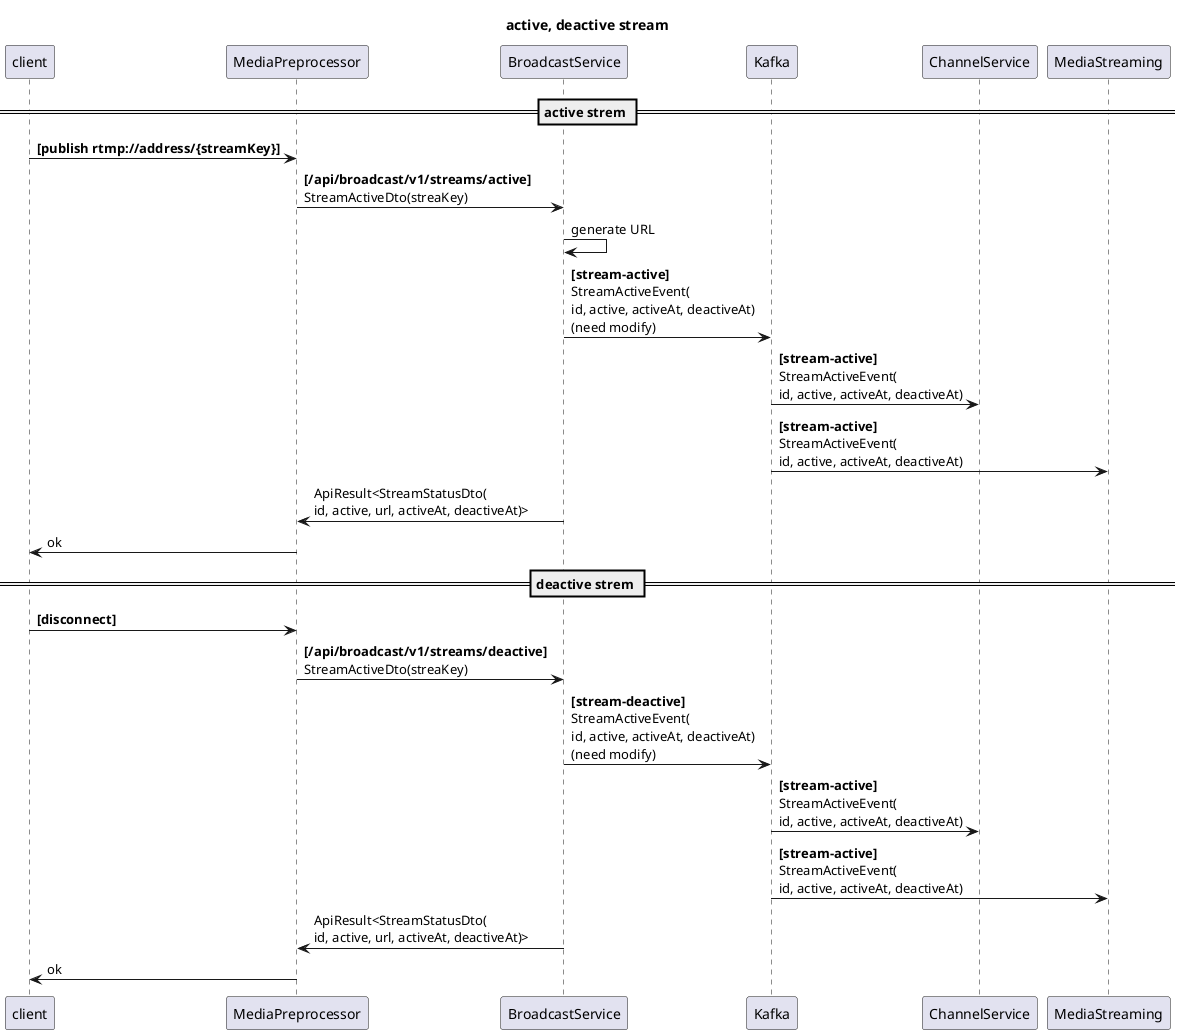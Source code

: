 @startuml "active_stream_sequence"

title "active, deactive stream"

participant client
participant MediaPreprocessor
participant BroadcastService
participant Kafka
participant ChannelService
participant MediaStreaming

== active strem ==

client -> MediaPreprocessor : <b>[publish rtmp://address/{streamKey}]

MediaPreprocessor -> BroadcastService : <b>[/api/broadcast/v1/streams/active]\nStreamActiveDto(streaKey)

BroadcastService -> BroadcastService : generate URL

BroadcastService -> Kafka : <b>[stream-active]\nStreamActiveEvent(\nid, active, activeAt, deactiveAt)\n(need modify)

Kafka -> ChannelService : <b>[stream-active]\nStreamActiveEvent(\nid, active, activeAt, deactiveAt)

Kafka -> MediaStreaming : <b>[stream-active]\nStreamActiveEvent(\nid, active, activeAt, deactiveAt)

MediaPreprocessor <- BroadcastService : ApiResult<StreamStatusDto(\nid, active, url, activeAt, deactiveAt)>

client <- MediaPreprocessor : ok

== deactive strem ==

client -> MediaPreprocessor : <b>[disconnect]

MediaPreprocessor -> BroadcastService : <b>[/api/broadcast/v1/streams/deactive]\nStreamActiveDto(streaKey)

BroadcastService -> Kafka : <b>[stream-deactive]\nStreamActiveEvent(\nid, active, activeAt, deactiveAt)\n(need modify)

Kafka -> ChannelService : <b>[stream-active]\nStreamActiveEvent(\nid, active, activeAt, deactiveAt)

Kafka -> MediaStreaming : <b>[stream-active]\nStreamActiveEvent(\nid, active, activeAt, deactiveAt)

MediaPreprocessor <- BroadcastService : ApiResult<StreamStatusDto(\nid, active, url, activeAt, deactiveAt)>

client <- MediaPreprocessor : ok
